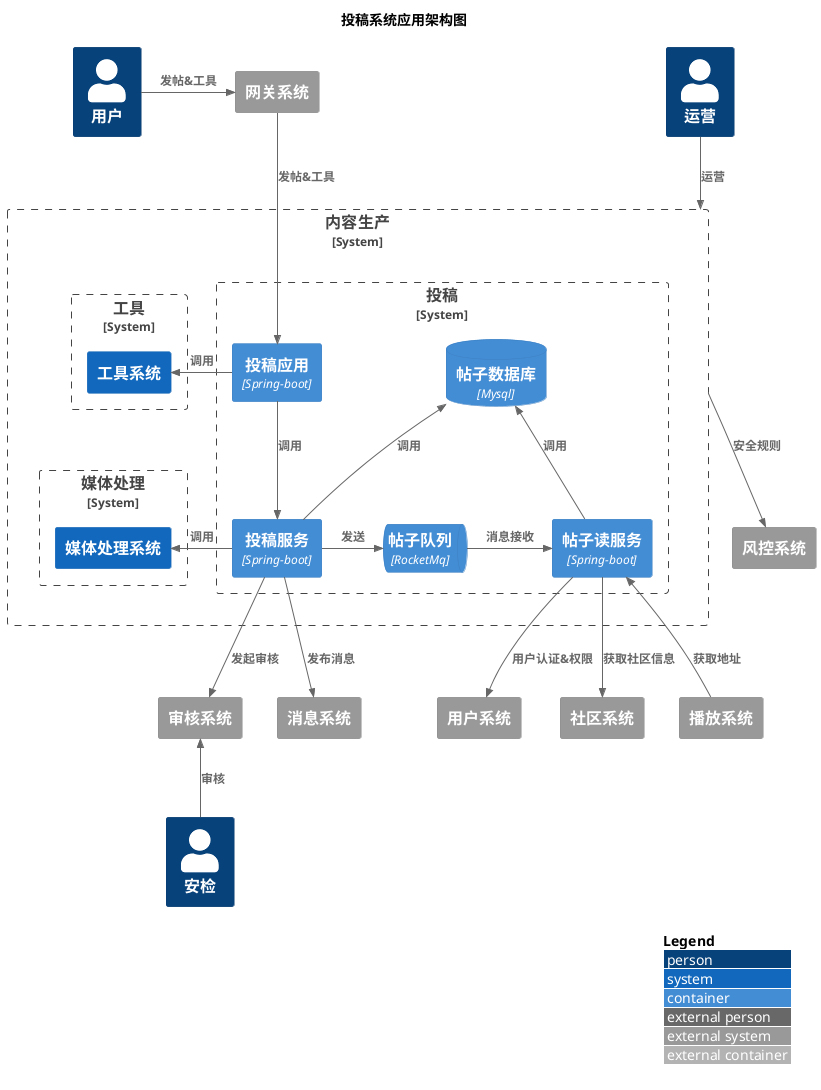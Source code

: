 @startuml
!include <C4/C4_Container>
LAYOUT_WITH_LEGEND()

title 投稿系统应用架构图

Person(user, "用户")
Person(user1, "运营")
Person(user2, "安检")

System_Boundary(contentProduction, "内容生产"){
    System_Boundary(postBoundary, "投稿") {
          Container(postFacade, "投稿应用","Spring-boot")
          Container(postService, "投稿服务","Spring-boot")
          Container(postReadService, "帖子读服务","Spring-boot")
          ContainerDb(postDatabase, "帖子数据库", "Mysql")
          ContainerQueue(postQueue, "帖子队列", "RocketMq")
          Rel(postFacade, postService, "调用")
          Rel_U(postService, postDatabase, "调用")
          Rel_U(postReadService, postDatabase, "调用")
          Rel_R(postService,postQueue, "发送")
          Rel_R(postQueue,postReadService, "消息接收")
    }
    System_Boundary(mediaProcessBoundary, "媒体处理") {
           System(media_process, "媒体处理系统")
    }
    System_Boundary(postToolBoundary, "工具") {
          System(postTool, "工具系统")
    }
    Rel_L(postService, media_process, "调用")
    Rel_L(postFacade, postTool, "调用")
}

System_Ext(security,"风控系统")
System_Ext(userSystem,"用户系统")
System_Ext(community, "社区系统")
System_Ext(audit, "审核系统")
System_Ext(message, "消息系统")
System_Ext(play, "播放系统")
System_Ext(gateway,"网关系统")

Rel_R(user, gateway, "发帖&工具")
Rel(gateway, postFacade, "发帖&工具")
Rel(user1,contentProduction, "运营")

Rel(contentProduction, security, "安全规则")
Rel(postReadService, userSystem, "用户认证&权限")
Rel(postReadService, community, "获取社区信息")
Rel(postService, message, "发布消息")
Rel_U(play, postReadService, "获取地址")
Rel(postService, audit, "发起审核")
Rel_U(user2, audit, "审核")








@enduml


